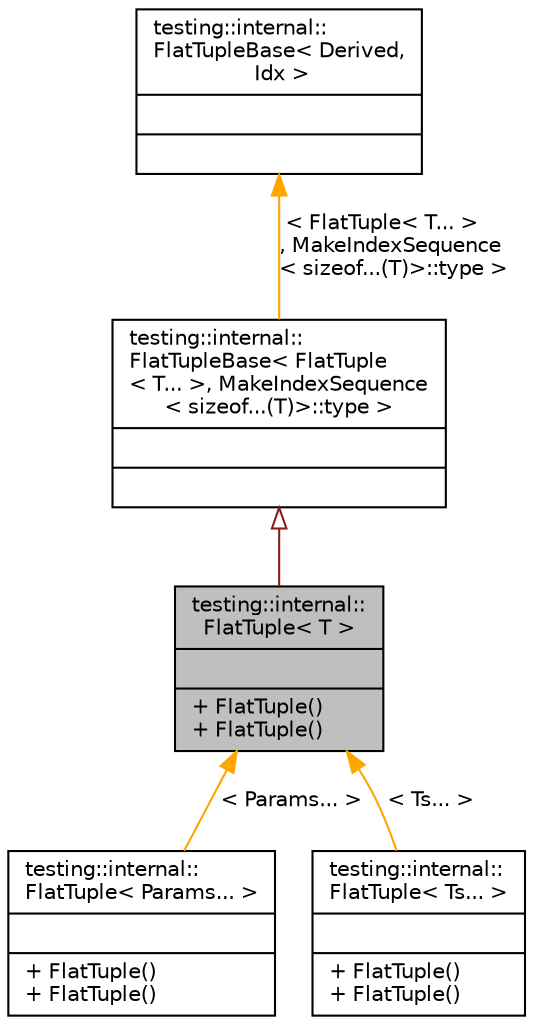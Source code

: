 digraph "testing::internal::FlatTuple&lt; T &gt;"
{
 // LATEX_PDF_SIZE
  bgcolor="transparent";
  edge [fontname="Helvetica",fontsize="10",labelfontname="Helvetica",labelfontsize="10"];
  node [fontname="Helvetica",fontsize="10",shape=record];
  Node1 [label="{testing::internal::\lFlatTuple\< T \>\n||+ FlatTuple()\l+ FlatTuple()\l}",height=0.2,width=0.4,color="black", fillcolor="grey75", style="filled", fontcolor="black",tooltip=" "];
  Node2 -> Node1 [dir="back",color="firebrick4",fontsize="10",style="solid",arrowtail="onormal",fontname="Helvetica"];
  Node2 [label="{testing::internal::\lFlatTupleBase\< FlatTuple\l\< T... \>, MakeIndexSequence\l\< sizeof...(T)\>::type \>\n||}",height=0.2,width=0.4,color="black",URL="$structtesting_1_1internal_1_1FlatTupleBase.html",tooltip=" "];
  Node3 -> Node2 [dir="back",color="orange",fontsize="10",style="solid",label=" \< FlatTuple\< T... \>\l, MakeIndexSequence\l\< sizeof...(T)\>::type \>" ,fontname="Helvetica"];
  Node3 [label="{testing::internal::\lFlatTupleBase\< Derived,\l Idx \>\n||}",height=0.2,width=0.4,color="black",URL="$structtesting_1_1internal_1_1FlatTupleBase.html",tooltip=" "];
  Node1 -> Node4 [dir="back",color="orange",fontsize="10",style="solid",label=" \< Params... \>" ,fontname="Helvetica"];
  Node4 [label="{testing::internal::\lFlatTuple\< Params... \>\n||+ FlatTuple()\l+ FlatTuple()\l}",height=0.2,width=0.4,color="black",URL="$classtesting_1_1internal_1_1FlatTuple.html",tooltip=" "];
  Node1 -> Node5 [dir="back",color="orange",fontsize="10",style="solid",label=" \< Ts... \>" ,fontname="Helvetica"];
  Node5 [label="{testing::internal::\lFlatTuple\< Ts... \>\n||+ FlatTuple()\l+ FlatTuple()\l}",height=0.2,width=0.4,color="black",URL="$classtesting_1_1internal_1_1FlatTuple.html",tooltip=" "];
}
